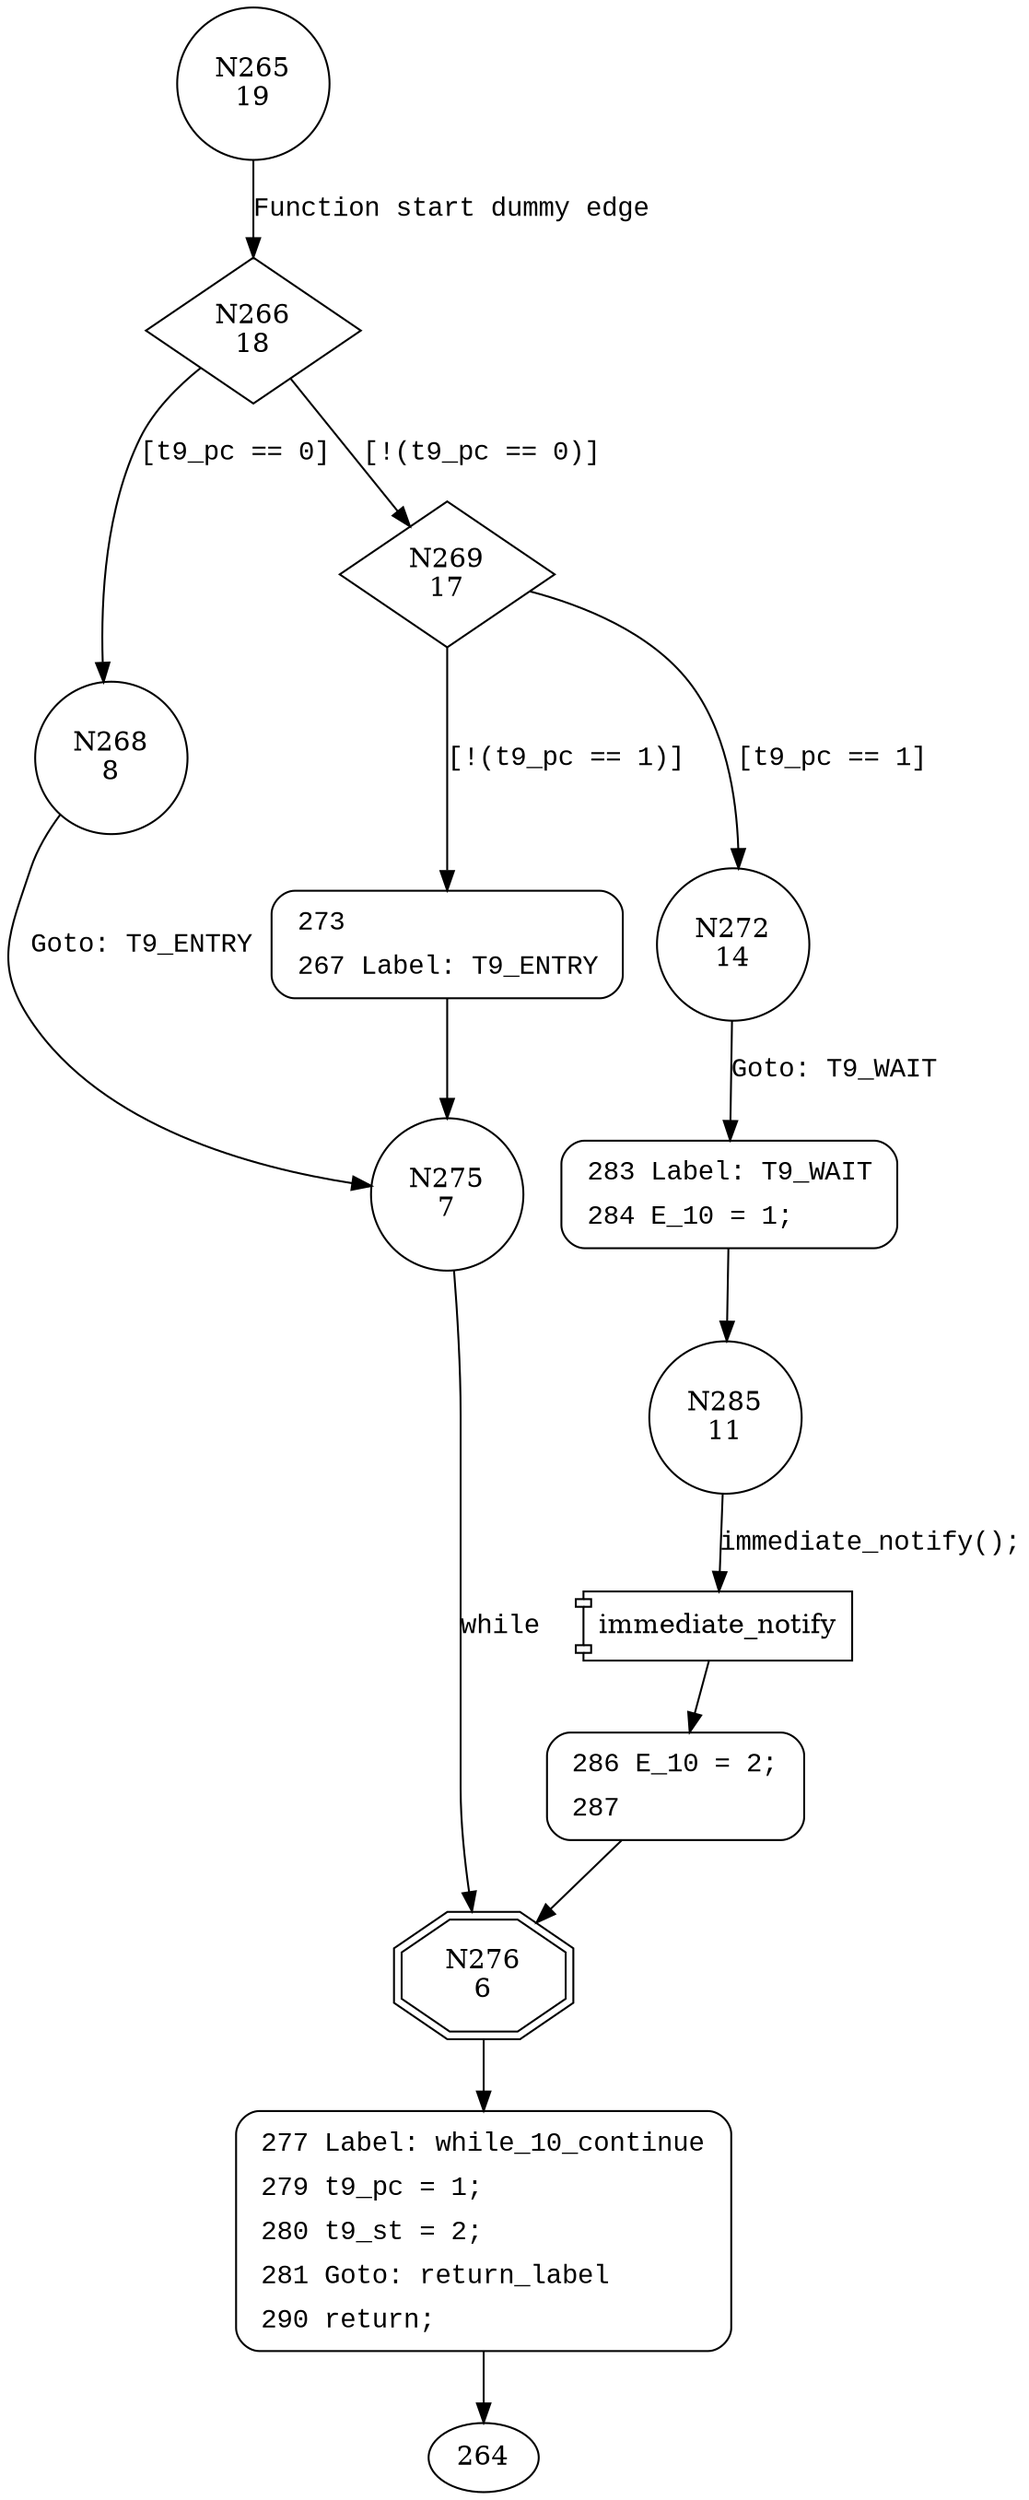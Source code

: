 digraph transmit9 {
266 [shape="diamond" label="N266\n18"]
268 [shape="circle" label="N268\n8"]
269 [shape="diamond" label="N269\n17"]
272 [shape="circle" label="N272\n14"]
273 [shape="circle" label="N273\n16"]
275 [shape="circle" label="N275\n7"]
276 [shape="doubleoctagon" label="N276\n6"]
277 [shape="circle" label="N277\n5"]
283 [shape="circle" label="N283\n13"]
285 [shape="circle" label="N285\n11"]
286 [shape="circle" label="N286\n10"]
265 [shape="circle" label="N265\n19"]
273 [style="filled,bold" penwidth="1" fillcolor="white" fontname="Courier New" shape="Mrecord" label=<<table border="0" cellborder="0" cellpadding="3" bgcolor="white"><tr><td align="right">273</td><td align="left"></td></tr><tr><td align="right">267</td><td align="left">Label: T9_ENTRY</td></tr></table>>]
273 -> 275[label=""]
277 [style="filled,bold" penwidth="1" fillcolor="white" fontname="Courier New" shape="Mrecord" label=<<table border="0" cellborder="0" cellpadding="3" bgcolor="white"><tr><td align="right">277</td><td align="left">Label: while_10_continue</td></tr><tr><td align="right">279</td><td align="left">t9_pc = 1;</td></tr><tr><td align="right">280</td><td align="left">t9_st = 2;</td></tr><tr><td align="right">281</td><td align="left">Goto: return_label</td></tr><tr><td align="right">290</td><td align="left">return;</td></tr></table>>]
277 -> 264[label=""]
283 [style="filled,bold" penwidth="1" fillcolor="white" fontname="Courier New" shape="Mrecord" label=<<table border="0" cellborder="0" cellpadding="3" bgcolor="white"><tr><td align="right">283</td><td align="left">Label: T9_WAIT</td></tr><tr><td align="right">284</td><td align="left">E_10 = 1;</td></tr></table>>]
283 -> 285[label=""]
286 [style="filled,bold" penwidth="1" fillcolor="white" fontname="Courier New" shape="Mrecord" label=<<table border="0" cellborder="0" cellpadding="3" bgcolor="white"><tr><td align="right">286</td><td align="left">E_10 = 2;</td></tr><tr><td align="right">287</td><td align="left"></td></tr></table>>]
286 -> 276[label=""]
266 -> 268 [label="[t9_pc == 0]" fontname="Courier New"]
266 -> 269 [label="[!(t9_pc == 0)]" fontname="Courier New"]
269 -> 272 [label="[t9_pc == 1]" fontname="Courier New"]
269 -> 273 [label="[!(t9_pc == 1)]" fontname="Courier New"]
275 -> 276 [label="while" fontname="Courier New"]
276 -> 277 [label="" fontname="Courier New"]
272 -> 283 [label="Goto: T9_WAIT" fontname="Courier New"]
100008 [shape="component" label="immediate_notify"]
285 -> 100008 [label="immediate_notify();" fontname="Courier New"]
100008 -> 286 [label="" fontname="Courier New"]
268 -> 275 [label="Goto: T9_ENTRY" fontname="Courier New"]
265 -> 266 [label="Function start dummy edge" fontname="Courier New"]
}